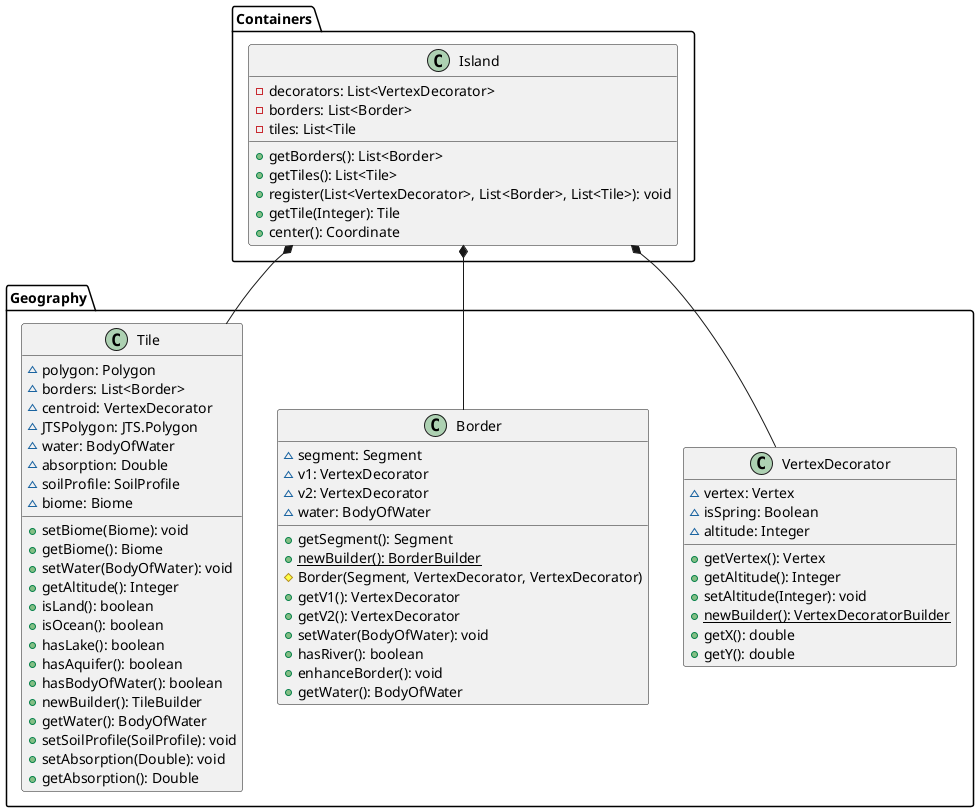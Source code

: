 @startuml

package Containers {

  class Island {

    -decorators: List<VertexDecorator>
    -borders: List<Border>
    -tiles: List<Tile

    +getBorders(): List<Border>
    +getTiles(): List<Tile>
    +register(List<VertexDecorator>, List<Border>, List<Tile>): void
    +getTile(Integer): Tile
    +center(): Coordinate

  }

}

package Geography {
  class VertexDecorator {
    ~vertex: Vertex
    ~isSpring: Boolean
    ~altitude: Integer

    +getVertex(): Vertex
    +getAltitude(): Integer
    +setAltitude(Integer): void
    +{static} newBuilder(): VertexDecoratorBuilder
    +getX(): double
    +getY(): double
  }
  class Border {
    ~segment: Segment
    ~v1: VertexDecorator
    ~v2: VertexDecorator
    ~water: BodyOfWater

    +getSegment(): Segment
    +{static} newBuilder(): BorderBuilder
    #Border(Segment, VertexDecorator, VertexDecorator)
    +getV1(): VertexDecorator
    +getV2(): VertexDecorator
    +setWater(BodyOfWater): void
    +hasRiver(): boolean
    +enhanceBorder(): void
    +getWater(): BodyOfWater

  }
  class Tile {

    ~polygon: Polygon
    ~borders: List<Border>
    ~centroid: VertexDecorator
    ~JTSPolygon: JTS.Polygon
    ~water: BodyOfWater
    ~absorption: Double
    ~soilProfile: SoilProfile
    ~biome: Biome

    +setBiome(Biome): void
    +getBiome(): Biome
    +setWater(BodyOfWater): void
    +getAltitude(): Integer
    +isLand(): boolean
    +isOcean(): boolean
    +hasLake(): boolean
    +hasAquifer(): boolean
    +hasBodyOfWater(): boolean
    +newBuilder(): TileBuilder
    +getWater(): BodyOfWater
    +setSoilProfile(SoilProfile): void
    +setAbsorption(Double): void
    +getAbsorption(): Double

  }
}

Containers.Island *-- Geography.VertexDecorator
Containers.Island *-- Geography.Border
Containers.Island *-- Geography.Tile


@enduml